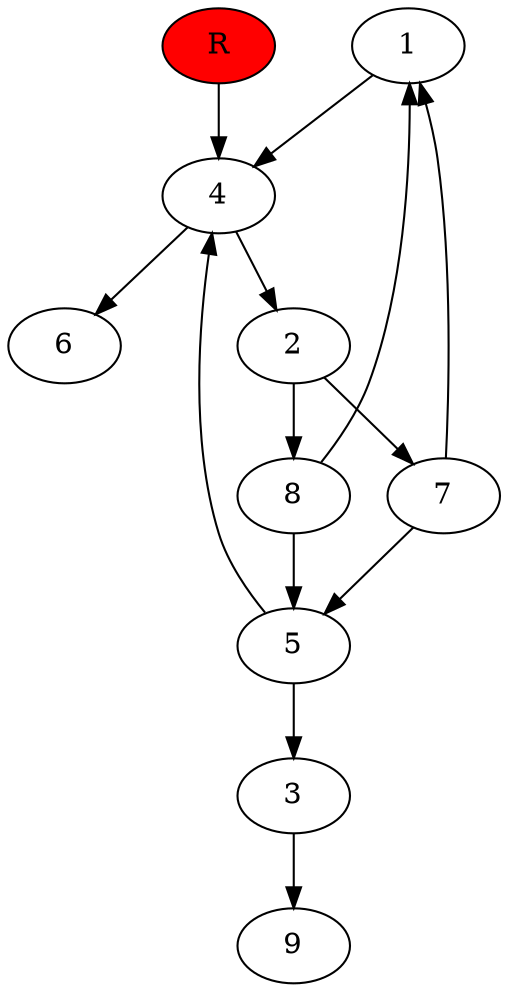 digraph prb34936 {
	1
	2
	3
	4
	5
	6
	7
	8
	R [fillcolor="#ff0000" style=filled]
	1 -> 4
	2 -> 7
	2 -> 8
	3 -> 9
	4 -> 2
	4 -> 6
	5 -> 3
	5 -> 4
	7 -> 1
	7 -> 5
	8 -> 1
	8 -> 5
	R -> 4
}
